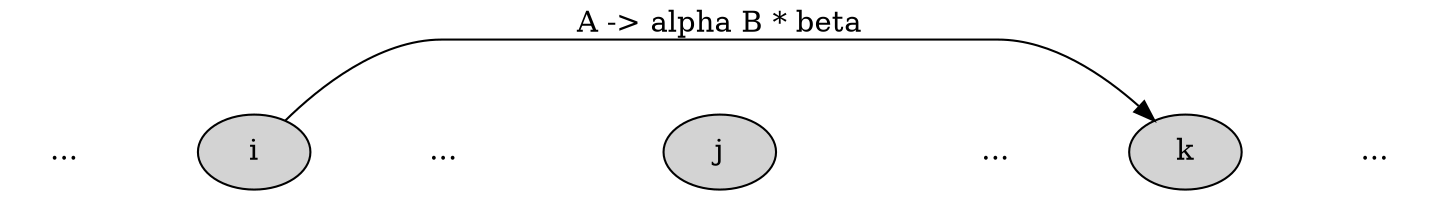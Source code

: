 digraph x {
   rankdir=LR;
   
   /* The nodes */
   {
       node [style=filled, color=black, fillcolor=lightgray];
       1 [label="i"];
       2 [label="j"];
       3 [label="k"];
   }

   /* The sentence */
   {
       edge [style=invis, weight=100];
       node [shape=plaintext];
       dots1->1->dots2->2->dots3->3->dots4;
       dots1 [label="..."];
       dots2 [label="..."];
       dots3 [label="..."];
       dots4 [label="..."];
   }
   
   /* Edges */
   {
       1->3 [label="A -> alpha B * beta"];
   }

}
